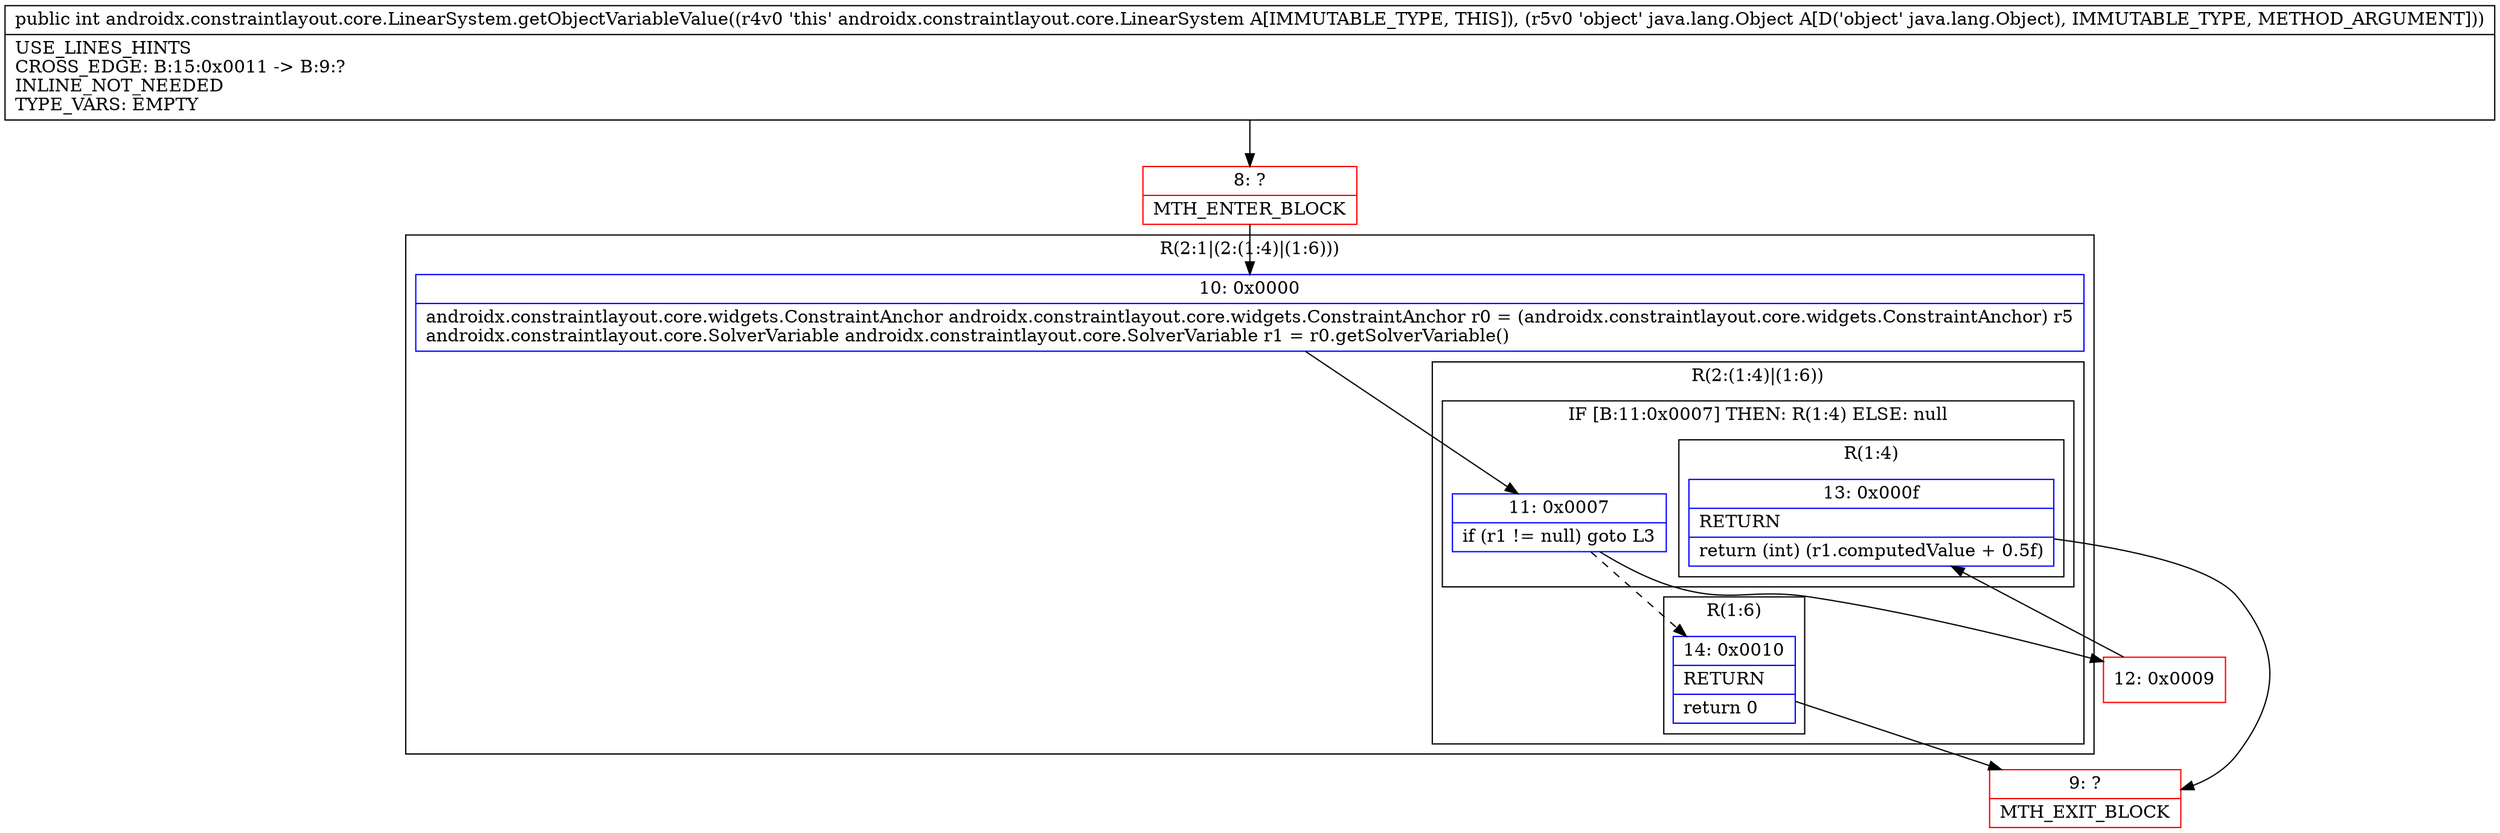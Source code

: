 digraph "CFG forandroidx.constraintlayout.core.LinearSystem.getObjectVariableValue(Ljava\/lang\/Object;)I" {
subgraph cluster_Region_187821122 {
label = "R(2:1|(2:(1:4)|(1:6)))";
node [shape=record,color=blue];
Node_10 [shape=record,label="{10\:\ 0x0000|androidx.constraintlayout.core.widgets.ConstraintAnchor androidx.constraintlayout.core.widgets.ConstraintAnchor r0 = (androidx.constraintlayout.core.widgets.ConstraintAnchor) r5\landroidx.constraintlayout.core.SolverVariable androidx.constraintlayout.core.SolverVariable r1 = r0.getSolverVariable()\l}"];
subgraph cluster_Region_1732076917 {
label = "R(2:(1:4)|(1:6))";
node [shape=record,color=blue];
subgraph cluster_IfRegion_1203806083 {
label = "IF [B:11:0x0007] THEN: R(1:4) ELSE: null";
node [shape=record,color=blue];
Node_11 [shape=record,label="{11\:\ 0x0007|if (r1 != null) goto L3\l}"];
subgraph cluster_Region_1189058090 {
label = "R(1:4)";
node [shape=record,color=blue];
Node_13 [shape=record,label="{13\:\ 0x000f|RETURN\l|return (int) (r1.computedValue + 0.5f)\l}"];
}
}
subgraph cluster_Region_379942648 {
label = "R(1:6)";
node [shape=record,color=blue];
Node_14 [shape=record,label="{14\:\ 0x0010|RETURN\l|return 0\l}"];
}
}
}
Node_8 [shape=record,color=red,label="{8\:\ ?|MTH_ENTER_BLOCK\l}"];
Node_12 [shape=record,color=red,label="{12\:\ 0x0009}"];
Node_9 [shape=record,color=red,label="{9\:\ ?|MTH_EXIT_BLOCK\l}"];
MethodNode[shape=record,label="{public int androidx.constraintlayout.core.LinearSystem.getObjectVariableValue((r4v0 'this' androidx.constraintlayout.core.LinearSystem A[IMMUTABLE_TYPE, THIS]), (r5v0 'object' java.lang.Object A[D('object' java.lang.Object), IMMUTABLE_TYPE, METHOD_ARGUMENT]))  | USE_LINES_HINTS\lCROSS_EDGE: B:15:0x0011 \-\> B:9:?\lINLINE_NOT_NEEDED\lTYPE_VARS: EMPTY\l}"];
MethodNode -> Node_8;Node_10 -> Node_11;
Node_11 -> Node_12;
Node_11 -> Node_14[style=dashed];
Node_13 -> Node_9;
Node_14 -> Node_9;
Node_8 -> Node_10;
Node_12 -> Node_13;
}

